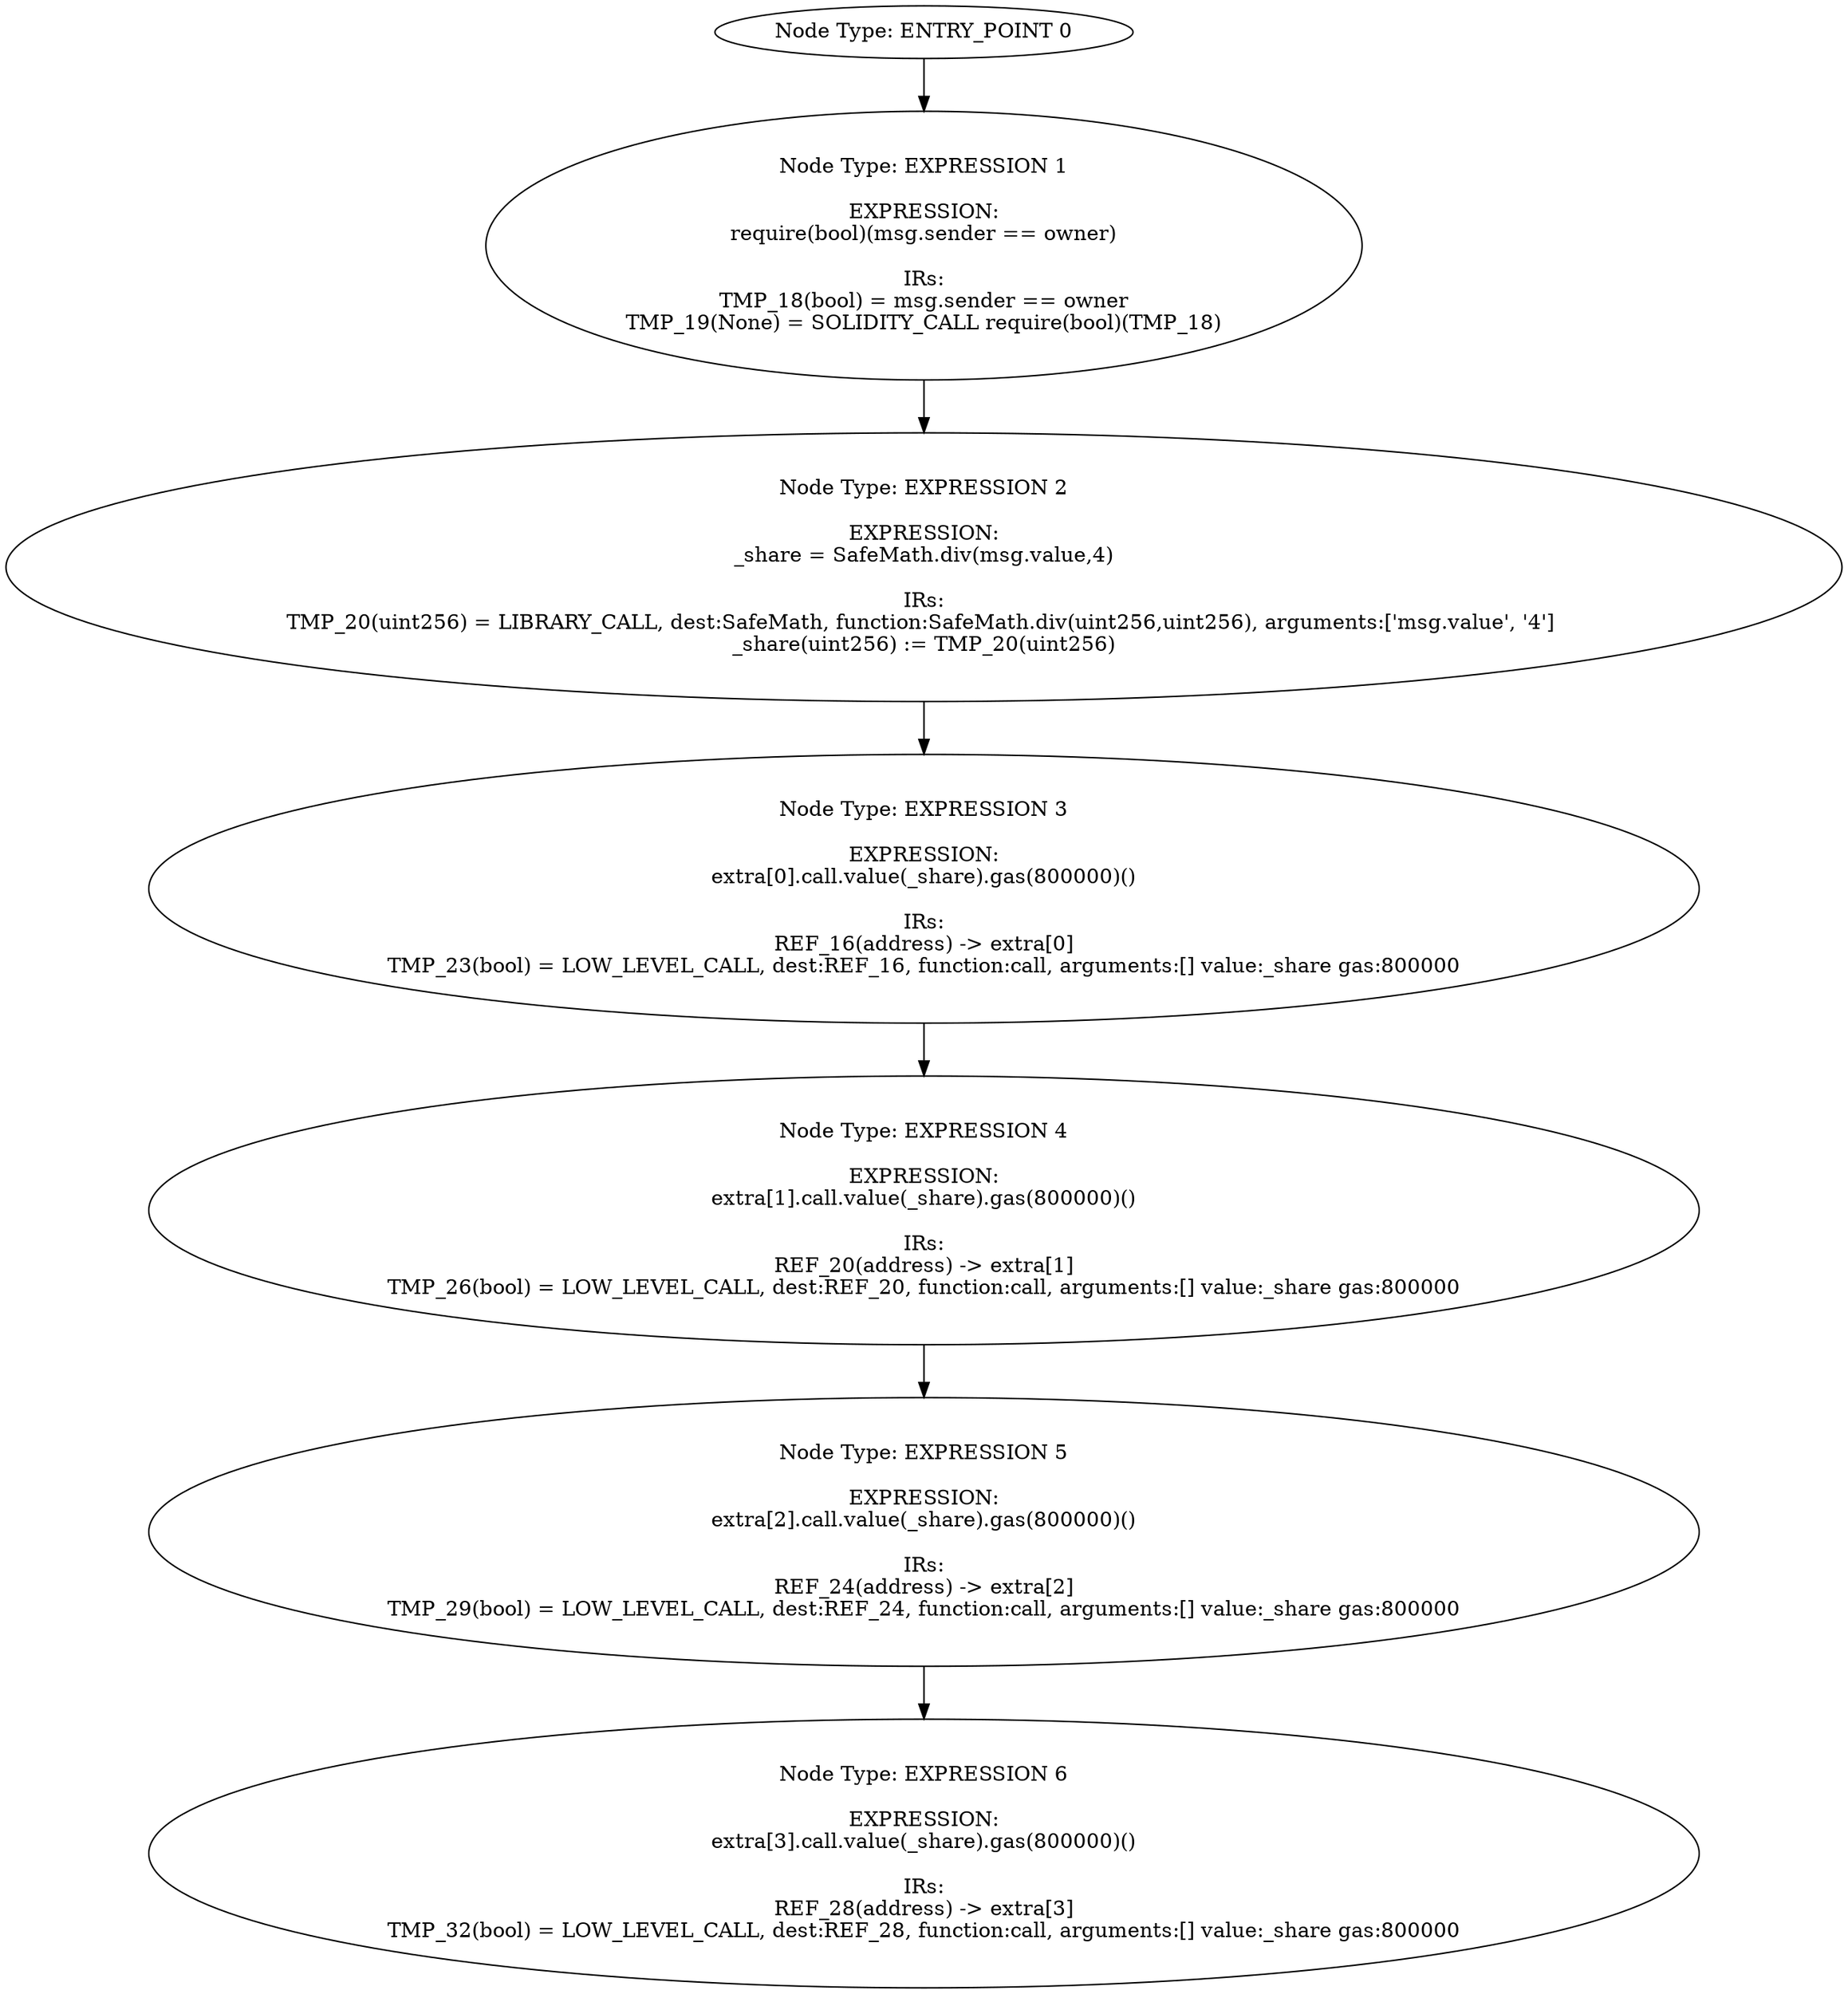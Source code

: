 digraph{
0[label="Node Type: ENTRY_POINT 0
"];
0->1;
1[label="Node Type: EXPRESSION 1

EXPRESSION:
require(bool)(msg.sender == owner)

IRs:
TMP_18(bool) = msg.sender == owner
TMP_19(None) = SOLIDITY_CALL require(bool)(TMP_18)"];
1->2;
2[label="Node Type: EXPRESSION 2

EXPRESSION:
_share = SafeMath.div(msg.value,4)

IRs:
TMP_20(uint256) = LIBRARY_CALL, dest:SafeMath, function:SafeMath.div(uint256,uint256), arguments:['msg.value', '4'] 
_share(uint256) := TMP_20(uint256)"];
2->3;
3[label="Node Type: EXPRESSION 3

EXPRESSION:
extra[0].call.value(_share).gas(800000)()

IRs:
REF_16(address) -> extra[0]
TMP_23(bool) = LOW_LEVEL_CALL, dest:REF_16, function:call, arguments:[] value:_share gas:800000"];
3->4;
4[label="Node Type: EXPRESSION 4

EXPRESSION:
extra[1].call.value(_share).gas(800000)()

IRs:
REF_20(address) -> extra[1]
TMP_26(bool) = LOW_LEVEL_CALL, dest:REF_20, function:call, arguments:[] value:_share gas:800000"];
4->5;
5[label="Node Type: EXPRESSION 5

EXPRESSION:
extra[2].call.value(_share).gas(800000)()

IRs:
REF_24(address) -> extra[2]
TMP_29(bool) = LOW_LEVEL_CALL, dest:REF_24, function:call, arguments:[] value:_share gas:800000"];
5->6;
6[label="Node Type: EXPRESSION 6

EXPRESSION:
extra[3].call.value(_share).gas(800000)()

IRs:
REF_28(address) -> extra[3]
TMP_32(bool) = LOW_LEVEL_CALL, dest:REF_28, function:call, arguments:[] value:_share gas:800000"];
}
